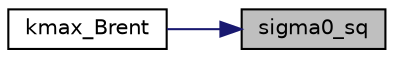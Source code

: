 digraph "sigma0_sq"
{
 // LATEX_PDF_SIZE
  edge [fontname="Helvetica",fontsize="10",labelfontname="Helvetica",labelfontsize="10"];
  node [fontname="Helvetica",fontsize="10",shape=record];
  rankdir="RL";
  Node1 [label="sigma0_sq",height=0.2,width=0.4,color="black", fillcolor="grey75", style="filled", fontcolor="black",tooltip="Compute variance of unsmoothed matter density fluctuations."];
  Node1 -> Node2 [dir="back",color="midnightblue",fontsize="10",style="solid"];
  Node2 [label="kmax_Brent",height=0.2,width=0.4,color="black", fillcolor="white", style="filled",URL="$dd/d24/survey__specs_8c.html#a1eb59c068328f2b2a2cad533600c0d78",tooltip="Compute the maximum k-value used in Fisher forecast at each redshift bin."];
}
